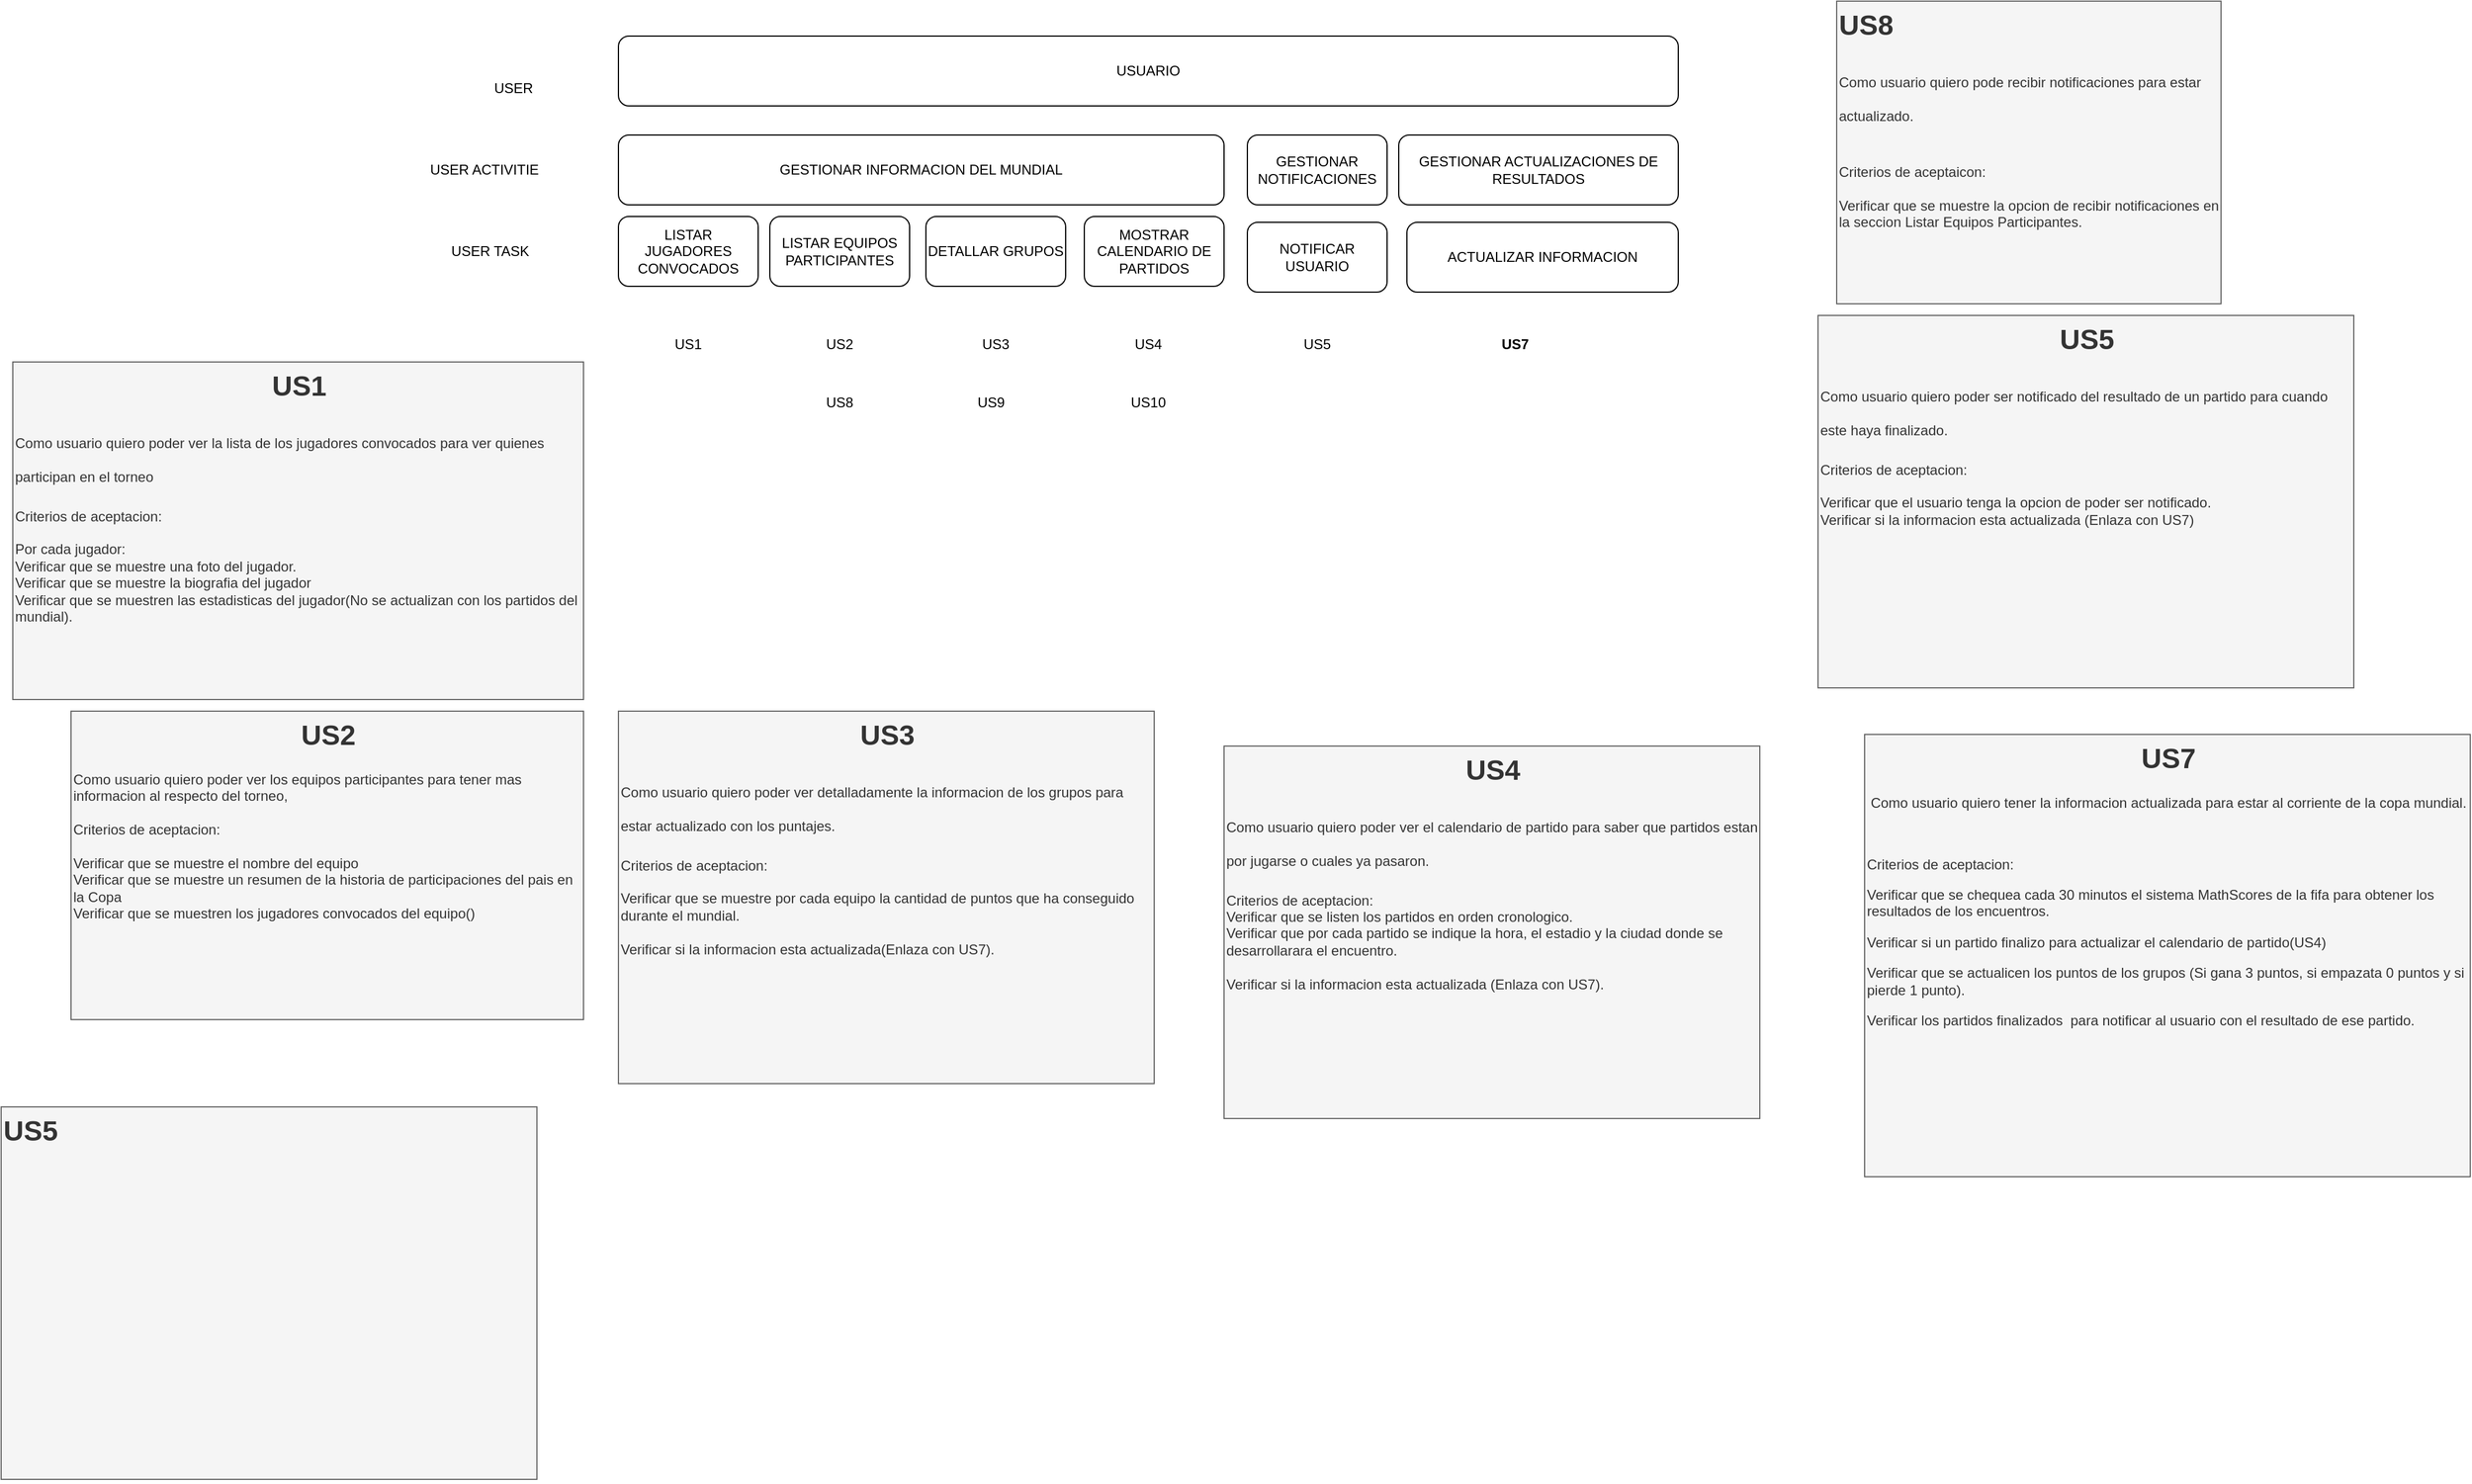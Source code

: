 <mxfile version="24.4.8" type="device">
  <diagram name="Página-1" id="VoXlHWOrGnQ1kMwoehWZ">
    <mxGraphModel dx="2261" dy="844" grid="1" gridSize="10" guides="1" tooltips="1" connect="1" arrows="1" fold="1" page="1" pageScale="1" pageWidth="827" pageHeight="1169" math="0" shadow="0">
      <root>
        <mxCell id="0" />
        <mxCell id="1" parent="0" />
        <mxCell id="lzqcVB-7Riq7TnbIyIxM-1" value="USUARIO" style="rounded=1;whiteSpace=wrap;html=1;" vertex="1" parent="1">
          <mxGeometry x="30" y="120" width="910" height="60" as="geometry" />
        </mxCell>
        <mxCell id="lzqcVB-7Riq7TnbIyIxM-2" value="USER" style="text;html=1;align=center;verticalAlign=middle;whiteSpace=wrap;rounded=0;" vertex="1" parent="1">
          <mxGeometry x="-90" y="150" width="60" height="30" as="geometry" />
        </mxCell>
        <mxCell id="lzqcVB-7Riq7TnbIyIxM-3" value="USER ACTIVITIE" style="text;html=1;align=center;verticalAlign=middle;whiteSpace=wrap;rounded=0;" vertex="1" parent="1">
          <mxGeometry x="-180" y="220" width="190" height="30" as="geometry" />
        </mxCell>
        <mxCell id="lzqcVB-7Riq7TnbIyIxM-4" value="USER TASK" style="text;html=1;align=center;verticalAlign=middle;whiteSpace=wrap;rounded=0;" vertex="1" parent="1">
          <mxGeometry x="-160" y="290" width="160" height="30" as="geometry" />
        </mxCell>
        <mxCell id="lzqcVB-7Riq7TnbIyIxM-7" value="GESTIONAR INFORMACION DEL MUNDIAL" style="rounded=1;whiteSpace=wrap;html=1;" vertex="1" parent="1">
          <mxGeometry x="30" y="205" width="520" height="60" as="geometry" />
        </mxCell>
        <mxCell id="lzqcVB-7Riq7TnbIyIxM-9" value="LISTAR EQUIPOS PARTICIPANTES" style="rounded=1;whiteSpace=wrap;html=1;" vertex="1" parent="1">
          <mxGeometry x="160" y="275" width="120" height="60" as="geometry" />
        </mxCell>
        <mxCell id="lzqcVB-7Riq7TnbIyIxM-10" value="LISTAR JUGADORES CONVOCADOS" style="rounded=1;whiteSpace=wrap;html=1;" vertex="1" parent="1">
          <mxGeometry x="30" y="275" width="120" height="60" as="geometry" />
        </mxCell>
        <mxCell id="lzqcVB-7Riq7TnbIyIxM-11" value="GESTIONAR NOTIFICACIONES" style="rounded=1;whiteSpace=wrap;html=1;" vertex="1" parent="1">
          <mxGeometry x="570" y="205" width="120" height="60" as="geometry" />
        </mxCell>
        <mxCell id="lzqcVB-7Riq7TnbIyIxM-13" value="MOSTRAR CALENDARIO DE PARTIDOS" style="rounded=1;whiteSpace=wrap;html=1;" vertex="1" parent="1">
          <mxGeometry x="430" y="275" width="120" height="60" as="geometry" />
        </mxCell>
        <mxCell id="lzqcVB-7Riq7TnbIyIxM-14" value="GESTIONAR ACTUALIZACIONES DE RESULTADOS" style="rounded=1;whiteSpace=wrap;html=1;" vertex="1" parent="1">
          <mxGeometry x="700" y="205" width="240" height="60" as="geometry" />
        </mxCell>
        <mxCell id="lzqcVB-7Riq7TnbIyIxM-15" value="DETALLAR GRUPOS" style="rounded=1;whiteSpace=wrap;html=1;" vertex="1" parent="1">
          <mxGeometry x="294" y="275" width="120" height="60" as="geometry" />
        </mxCell>
        <mxCell id="lzqcVB-7Riq7TnbIyIxM-16" value="NOTIFICAR USUARIO" style="rounded=1;whiteSpace=wrap;html=1;" vertex="1" parent="1">
          <mxGeometry x="570" y="280" width="120" height="60" as="geometry" />
        </mxCell>
        <mxCell id="lzqcVB-7Riq7TnbIyIxM-17" value="ACTUALIZAR INFORMACION" style="rounded=1;whiteSpace=wrap;html=1;" vertex="1" parent="1">
          <mxGeometry x="707" y="280" width="233" height="60" as="geometry" />
        </mxCell>
        <mxCell id="lzqcVB-7Riq7TnbIyIxM-18" value="US1" style="text;html=1;align=center;verticalAlign=middle;whiteSpace=wrap;rounded=0;" vertex="1" parent="1">
          <mxGeometry x="60" y="370" width="60" height="30" as="geometry" />
        </mxCell>
        <mxCell id="lzqcVB-7Riq7TnbIyIxM-19" style="edgeStyle=orthogonalEdgeStyle;rounded=0;orthogonalLoop=1;jettySize=auto;html=1;exitX=0.5;exitY=1;exitDx=0;exitDy=0;" edge="1" parent="1" source="lzqcVB-7Riq7TnbIyIxM-18" target="lzqcVB-7Riq7TnbIyIxM-18">
          <mxGeometry relative="1" as="geometry" />
        </mxCell>
        <mxCell id="lzqcVB-7Riq7TnbIyIxM-20" value="&lt;h1 style=&quot;text-align: center; margin-top: 0px;&quot;&gt;&lt;span style=&quot;background-color: initial;&quot;&gt;US1&lt;/span&gt;&lt;/h1&gt;&lt;h1 style=&quot;margin-top: 0px;&quot;&gt;&lt;span style=&quot;font-size: 12px; font-weight: 400;&quot;&gt;Como usuario quiero poder ver la lista de los jugadores convocados para ver quienes participan en el torneo&lt;/span&gt;&lt;/h1&gt;&lt;div&gt;&lt;span style=&quot;font-size: 12px; font-weight: 400;&quot;&gt;Criterios de aceptacion:&lt;/span&gt;&lt;/div&gt;&lt;div&gt;&lt;span style=&quot;font-size: 12px; font-weight: 400;&quot;&gt;&lt;br&gt;&lt;/span&gt;&lt;/div&gt;&lt;div&gt;&lt;span style=&quot;font-size: 12px; font-weight: 400;&quot;&gt;Por cada jugador:&lt;/span&gt;&lt;/div&gt;&lt;div&gt;&lt;span style=&quot;font-size: 12px; font-weight: 400;&quot;&gt;Verificar que se muestre una foto del jugador.&lt;/span&gt;&lt;/div&gt;&lt;div&gt;&lt;span style=&quot;font-size: 12px; font-weight: 400;&quot;&gt;Verificar que se muestre la biografia del jugador&lt;/span&gt;&lt;/div&gt;&lt;div&gt;&lt;span style=&quot;font-size: 12px; font-weight: 400;&quot;&gt;Verificar que se muestren las estadisticas del jugador(No se actualizan con los partidos del mundial).&lt;/span&gt;&lt;/div&gt;" style="text;html=1;whiteSpace=wrap;overflow=hidden;rounded=0;fillColor=#f5f5f5;fontColor=#333333;strokeColor=#666666;" vertex="1" parent="1">
          <mxGeometry x="-490" y="400" width="490" height="290" as="geometry" />
        </mxCell>
        <mxCell id="lzqcVB-7Riq7TnbIyIxM-21" value="US2" style="text;html=1;align=center;verticalAlign=middle;whiteSpace=wrap;rounded=0;" vertex="1" parent="1">
          <mxGeometry x="190" y="370" width="60" height="30" as="geometry" />
        </mxCell>
        <mxCell id="lzqcVB-7Riq7TnbIyIxM-23" value="&lt;h1 style=&quot;text-align: center; margin-top: 0px;&quot;&gt;US2&lt;/h1&gt;&lt;div&gt;Como usuario quiero poder ver los equipos participantes para tener mas informacion al respecto del torneo,&lt;/div&gt;&lt;div&gt;&lt;br&gt;&lt;/div&gt;&lt;div&gt;Criterios de aceptacion:&lt;/div&gt;&lt;div&gt;&lt;br&gt;&lt;/div&gt;&lt;div&gt;Verificar que se muestre el nombre del equipo&lt;/div&gt;&lt;div&gt;Verificar que se muestre un resumen de la historia de participaciones del pais en la Copa&lt;/div&gt;&lt;div&gt;Verificar que se muestren los jugadores convocados del equipo()&lt;/div&gt;" style="text;html=1;whiteSpace=wrap;overflow=hidden;rounded=0;fillColor=#f5f5f5;fontColor=#333333;strokeColor=#666666;" vertex="1" parent="1">
          <mxGeometry x="-440" y="700" width="440" height="265" as="geometry" />
        </mxCell>
        <mxCell id="lzqcVB-7Riq7TnbIyIxM-24" value="US3" style="text;html=1;align=center;verticalAlign=middle;whiteSpace=wrap;rounded=0;" vertex="1" parent="1">
          <mxGeometry x="324" y="370" width="60" height="30" as="geometry" />
        </mxCell>
        <mxCell id="lzqcVB-7Riq7TnbIyIxM-25" value="&lt;h1 style=&quot;text-align: center; margin-top: 0px;&quot;&gt;&lt;span style=&quot;background-color: initial;&quot;&gt;US3&lt;/span&gt;&lt;/h1&gt;&lt;h1 style=&quot;margin-top: 0px;&quot;&gt;&lt;span style=&quot;background-color: initial; font-size: 12px; font-weight: normal;&quot;&gt;Como usuario quiero poder ver detalladamente la informacion de los grupos para estar actualizado con los puntajes.&lt;/span&gt;&lt;br&gt;&lt;/h1&gt;&lt;div&gt;&lt;span style=&quot;background-color: initial; font-size: 12px; font-weight: normal;&quot;&gt;Criterios de aceptacion:&lt;/span&gt;&lt;/div&gt;&lt;div&gt;&lt;span style=&quot;background-color: initial; font-size: 12px; font-weight: normal;&quot;&gt;&lt;br&gt;&lt;/span&gt;&lt;/div&gt;&lt;div&gt;&lt;span style=&quot;background-color: initial; font-size: 12px; font-weight: normal;&quot;&gt;Verificar que se muestre por cada equipo la cantidad de puntos que ha conseguido durante el mundial.&lt;/span&gt;&lt;/div&gt;&lt;div&gt;&lt;br&gt;&lt;/div&gt;&lt;div&gt;&lt;span style=&quot;background-color: initial; font-size: 12px; font-weight: normal;&quot;&gt;Verificar si la informacion esta actualizada(Enlaza con US7).&lt;/span&gt;&lt;/div&gt;&lt;div&gt;&lt;span style=&quot;background-color: initial; font-size: 12px; font-weight: normal;&quot;&gt;&lt;br&gt;&lt;/span&gt;&lt;/div&gt;&lt;div&gt;&lt;br&gt;&lt;/div&gt;&lt;div&gt;&lt;span style=&quot;background-color: initial; font-size: 12px; font-weight: normal;&quot;&gt;&lt;br&gt;&lt;/span&gt;&lt;/div&gt;" style="text;html=1;whiteSpace=wrap;overflow=hidden;rounded=0;fillColor=#f5f5f5;fontColor=#333333;strokeColor=#666666;" vertex="1" parent="1">
          <mxGeometry x="30" y="700" width="460" height="320" as="geometry" />
        </mxCell>
        <mxCell id="lzqcVB-7Riq7TnbIyIxM-26" value="&lt;b&gt;US7&lt;/b&gt;" style="text;html=1;align=center;verticalAlign=middle;whiteSpace=wrap;rounded=0;" vertex="1" parent="1">
          <mxGeometry x="770" y="370" width="60" height="30" as="geometry" />
        </mxCell>
        <mxCell id="lzqcVB-7Riq7TnbIyIxM-27" value="US4" style="text;html=1;align=center;verticalAlign=middle;whiteSpace=wrap;rounded=0;" vertex="1" parent="1">
          <mxGeometry x="455" y="370" width="60" height="30" as="geometry" />
        </mxCell>
        <mxCell id="lzqcVB-7Riq7TnbIyIxM-28" value="&lt;h1 style=&quot;text-align: center; margin-top: 0px;&quot;&gt;&lt;span style=&quot;background-color: initial;&quot;&gt;US4&lt;/span&gt;&lt;/h1&gt;&lt;h1 style=&quot;margin-top: 0px;&quot;&gt;&lt;span style=&quot;background-color: initial; font-size: 12px; font-weight: normal;&quot;&gt;Como usuario quiero poder ver el calendario de partido para saber que partidos estan por jugarse o cuales ya pasaron.&lt;/span&gt;&lt;br&gt;&lt;/h1&gt;&lt;div&gt;&lt;span style=&quot;background-color: initial; font-size: 12px; font-weight: normal;&quot;&gt;Criterios de aceptacion:&lt;/span&gt;&lt;/div&gt;&lt;div&gt;&lt;span style=&quot;background-color: initial; font-size: 12px; font-weight: normal;&quot;&gt;Verificar que se listen los partidos en orden cronologico.&lt;/span&gt;&lt;/div&gt;&lt;div&gt;Verificar que por cada partido se indique la hora, el estadio y la ciudad donde se desarrollarara el encuentro.&lt;/div&gt;&lt;div&gt;&lt;br&gt;&lt;/div&gt;&lt;div&gt;Verificar si la informacion esta actualizada (Enlaza con US7).&lt;/div&gt;&lt;div&gt;&lt;br&gt;&lt;/div&gt;&lt;div&gt;&lt;span style=&quot;background-color: initial; font-size: 12px; font-weight: normal;&quot;&gt;&lt;br&gt;&lt;/span&gt;&lt;/div&gt;&lt;div&gt;&lt;br&gt;&lt;/div&gt;&lt;div&gt;&lt;span style=&quot;background-color: initial; font-size: 12px; font-weight: normal;&quot;&gt;&lt;br&gt;&lt;/span&gt;&lt;/div&gt;&lt;div&gt;&lt;br&gt;&lt;/div&gt;&lt;div&gt;&lt;span style=&quot;background-color: initial; font-size: 12px; font-weight: normal;&quot;&gt;&lt;br&gt;&lt;/span&gt;&lt;/div&gt;" style="text;html=1;whiteSpace=wrap;overflow=hidden;rounded=0;fillColor=#f5f5f5;fontColor=#333333;strokeColor=#666666;" vertex="1" parent="1">
          <mxGeometry x="550" y="730" width="460" height="320" as="geometry" />
        </mxCell>
        <mxCell id="lzqcVB-7Riq7TnbIyIxM-29" value="US5" style="text;html=1;align=center;verticalAlign=middle;whiteSpace=wrap;rounded=0;" vertex="1" parent="1">
          <mxGeometry x="600" y="370" width="60" height="30" as="geometry" />
        </mxCell>
        <mxCell id="lzqcVB-7Riq7TnbIyIxM-30" value="&lt;h1 style=&quot;text-align: center; margin-top: 0px;&quot;&gt;&lt;span style=&quot;background-color: initial;&quot;&gt;US5&lt;/span&gt;&lt;/h1&gt;&lt;h1 style=&quot;margin-top: 0px;&quot;&gt;&lt;br&gt;&lt;/h1&gt;&lt;div&gt;&lt;br&gt;&lt;/div&gt;&lt;div&gt;&lt;span style=&quot;background-color: initial; font-size: 12px; font-weight: normal;&quot;&gt;&lt;br&gt;&lt;/span&gt;&lt;/div&gt;&lt;div&gt;&lt;br&gt;&lt;/div&gt;&lt;div&gt;&lt;span style=&quot;background-color: initial; font-size: 12px; font-weight: normal;&quot;&gt;&lt;br&gt;&lt;/span&gt;&lt;/div&gt;&lt;div&gt;&lt;br&gt;&lt;/div&gt;&lt;div&gt;&lt;span style=&quot;background-color: initial; font-size: 12px; font-weight: normal;&quot;&gt;&lt;br&gt;&lt;/span&gt;&lt;/div&gt;" style="text;html=1;whiteSpace=wrap;overflow=hidden;rounded=0;fillColor=#f5f5f5;fontColor=#333333;strokeColor=#666666;" vertex="1" parent="1">
          <mxGeometry x="-500" y="1040" width="460" height="320" as="geometry" />
        </mxCell>
        <mxCell id="lzqcVB-7Riq7TnbIyIxM-31" value="&lt;h1 style=&quot;text-align: center; margin-top: 0px;&quot;&gt;US7&lt;/h1&gt;&lt;p style=&quot;text-align: center;&quot;&gt;Como usuario quiero tener la informacion actualizada para estar al corriente de la copa mundial.&lt;/p&gt;&lt;p&gt;&lt;br&gt;&lt;/p&gt;&lt;p&gt;Criterios de aceptacion:&lt;/p&gt;&lt;p&gt;Verificar que se chequea cada 30 minutos el sistema MathScores de la fifa para obtener los resultados de los encuentros.&lt;/p&gt;&lt;p&gt;Verificar si un partido finalizo para actualizar el calendario de partido(US4)&lt;/p&gt;&lt;p&gt;Verificar que se actualicen los puntos de los grupos (Si gana 3 puntos, si empazata 0 puntos y si pierde 1 punto).&lt;/p&gt;&lt;p&gt;Verificar los partidos finalizados&amp;nbsp; para notificar al usuario con el resultado de ese partido.&lt;/p&gt;&lt;p&gt;&lt;br&gt;&lt;/p&gt;" style="text;html=1;whiteSpace=wrap;overflow=hidden;rounded=0;fillColor=#f5f5f5;fontColor=#333333;strokeColor=#666666;" vertex="1" parent="1">
          <mxGeometry x="1100" y="720" width="520" height="380" as="geometry" />
        </mxCell>
        <mxCell id="lzqcVB-7Riq7TnbIyIxM-32" value="US8" style="text;html=1;align=center;verticalAlign=middle;whiteSpace=wrap;rounded=0;" vertex="1" parent="1">
          <mxGeometry x="190" y="420" width="60" height="30" as="geometry" />
        </mxCell>
        <mxCell id="lzqcVB-7Riq7TnbIyIxM-34" value="US9" style="text;html=1;align=center;verticalAlign=middle;whiteSpace=wrap;rounded=0;" vertex="1" parent="1">
          <mxGeometry x="320" y="420" width="60" height="30" as="geometry" />
        </mxCell>
        <mxCell id="lzqcVB-7Riq7TnbIyIxM-35" value="US10" style="text;html=1;align=center;verticalAlign=middle;whiteSpace=wrap;rounded=0;" vertex="1" parent="1">
          <mxGeometry x="455" y="420" width="60" height="30" as="geometry" />
        </mxCell>
        <mxCell id="lzqcVB-7Riq7TnbIyIxM-36" value="&lt;h1 style=&quot;text-align: center; margin-top: 0px;&quot;&gt;&lt;span style=&quot;background-color: initial;&quot;&gt;US5&lt;/span&gt;&lt;/h1&gt;&lt;h1 style=&quot;margin-top: 0px;&quot;&gt;&lt;span style=&quot;font-size: 12px; font-weight: 400;&quot;&gt;Como usuario quiero poder ser notificado del resultado de un partido para cuando este haya finalizado.&lt;/span&gt;&lt;/h1&gt;&lt;div&gt;&lt;span style=&quot;font-size: 12px; font-weight: 400;&quot;&gt;Criterios de aceptacion:&lt;/span&gt;&lt;/div&gt;&lt;div&gt;&lt;span style=&quot;font-size: 12px; font-weight: 400;&quot;&gt;&lt;br&gt;&lt;/span&gt;&lt;/div&gt;&lt;div&gt;&lt;span style=&quot;font-size: 12px; font-weight: 400;&quot;&gt;Verificar que el usuario tenga la opcion de poder ser notificado.&lt;/span&gt;&lt;/div&gt;&lt;div&gt;&lt;span style=&quot;font-size: 12px; font-weight: 400;&quot;&gt;Verificar si la informacion esta actualizada (Enlaza con US7)&lt;/span&gt;&lt;/div&gt;&lt;div&gt;&lt;br&gt;&lt;/div&gt;&lt;div&gt;&lt;span style=&quot;background-color: initial; font-size: 12px; font-weight: normal;&quot;&gt;&lt;br&gt;&lt;/span&gt;&lt;/div&gt;&lt;div&gt;&lt;br&gt;&lt;/div&gt;&lt;div&gt;&lt;span style=&quot;background-color: initial; font-size: 12px; font-weight: normal;&quot;&gt;&lt;br&gt;&lt;/span&gt;&lt;/div&gt;" style="text;html=1;whiteSpace=wrap;overflow=hidden;rounded=0;fillColor=#f5f5f5;fontColor=#333333;strokeColor=#666666;" vertex="1" parent="1">
          <mxGeometry x="1060" y="360" width="460" height="320" as="geometry" />
        </mxCell>
        <mxCell id="lzqcVB-7Riq7TnbIyIxM-37" value="&lt;h1 style=&quot;margin-top: 0px;&quot;&gt;&lt;span style=&quot;background-color: initial;&quot;&gt;US8&lt;/span&gt;&lt;/h1&gt;&lt;h1 style=&quot;margin-top: 0px;&quot;&gt;&lt;span style=&quot;font-size: 12px; font-weight: 400;&quot;&gt;Como usuario quiero pode recibir notificaciones para estar actualizado.&lt;/span&gt;&lt;/h1&gt;&lt;div&gt;&lt;span style=&quot;font-size: 12px; font-weight: 400;&quot;&gt;&lt;br&gt;&lt;/span&gt;&lt;/div&gt;&lt;div&gt;&lt;span style=&quot;font-size: 12px; font-weight: 400;&quot;&gt;Criterios de aceptaicon:&lt;/span&gt;&lt;/div&gt;&lt;div&gt;&lt;span style=&quot;font-size: 12px; font-weight: 400;&quot;&gt;&lt;br&gt;&lt;/span&gt;&lt;/div&gt;&lt;div&gt;&lt;span style=&quot;font-size: 12px; font-weight: 400;&quot;&gt;Verificar que se muestre la opcion de recibir notificaciones en la seccion Listar Equipos Participantes.&lt;/span&gt;&lt;/div&gt;" style="text;html=1;whiteSpace=wrap;overflow=hidden;rounded=0;fillColor=#f5f5f5;fontColor=#333333;strokeColor=#666666;" vertex="1" parent="1">
          <mxGeometry x="1076" y="90" width="330" height="260" as="geometry" />
        </mxCell>
      </root>
    </mxGraphModel>
  </diagram>
</mxfile>
